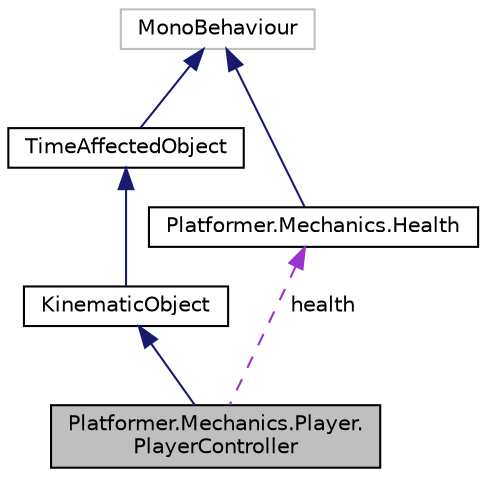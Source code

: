 digraph "Platformer.Mechanics.Player.PlayerController"
{
 // LATEX_PDF_SIZE
  edge [fontname="Helvetica",fontsize="10",labelfontname="Helvetica",labelfontsize="10"];
  node [fontname="Helvetica",fontsize="10",shape=record];
  Node1 [label="Platformer.Mechanics.Player.\lPlayerController",height=0.2,width=0.4,color="black", fillcolor="grey75", style="filled", fontcolor="black",tooltip="Class that manages Player behaviour"];
  Node2 -> Node1 [dir="back",color="midnightblue",fontsize="10",style="solid",fontname="Helvetica"];
  Node2 [label="KinematicObject",height=0.2,width=0.4,color="black", fillcolor="white", style="filled",URL="$class_platformer_1_1_mechanics_1_1_kinematic_objects_1_1_kinematic_object.html",tooltip="Class associated to objects tah simulates physics"];
  Node3 -> Node2 [dir="back",color="midnightblue",fontsize="10",style="solid",fontname="Helvetica"];
  Node3 [label="TimeAffectedObject",height=0.2,width=0.4,color="black", fillcolor="white", style="filled",URL="$class_platformer_1_1_mechanics_1_1_time_modifiers_1_1_time_affected_object.html",tooltip="Class of the objects that can be affected by time modifications"];
  Node4 -> Node3 [dir="back",color="midnightblue",fontsize="10",style="solid",fontname="Helvetica"];
  Node4 [label="MonoBehaviour",height=0.2,width=0.4,color="grey75", fillcolor="white", style="filled",tooltip=" "];
  Node5 -> Node1 [dir="back",color="darkorchid3",fontsize="10",style="dashed",label=" health" ,fontname="Helvetica"];
  Node5 [label="Platformer.Mechanics.Health",height=0.2,width=0.4,color="black", fillcolor="white", style="filled",URL="$class_platformer_1_1_mechanics_1_1_health.html",tooltip="Represebts the current vital statistics of some game entity."];
  Node4 -> Node5 [dir="back",color="midnightblue",fontsize="10",style="solid",fontname="Helvetica"];
}
